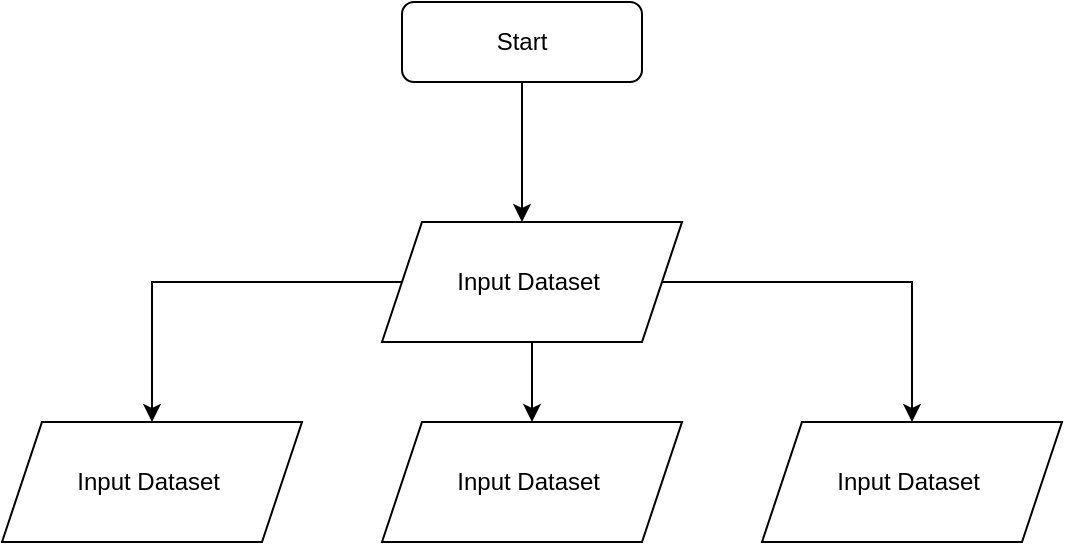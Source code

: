 <mxfile version="22.1.5" type="github">
  <diagram id="C5RBs43oDa-KdzZeNtuy" name="Page-1">
    <mxGraphModel dx="880" dy="528" grid="1" gridSize="10" guides="1" tooltips="1" connect="1" arrows="1" fold="1" page="1" pageScale="1" pageWidth="827" pageHeight="1169" math="0" shadow="0">
      <root>
        <mxCell id="WIyWlLk6GJQsqaUBKTNV-0" />
        <mxCell id="WIyWlLk6GJQsqaUBKTNV-1" parent="WIyWlLk6GJQsqaUBKTNV-0" />
        <mxCell id="NLhh5YI8XGJ1_GFsfxwZ-2" value="" style="edgeStyle=orthogonalEdgeStyle;rounded=0;orthogonalLoop=1;jettySize=auto;html=1;" edge="1" parent="WIyWlLk6GJQsqaUBKTNV-1" source="NLhh5YI8XGJ1_GFsfxwZ-0">
          <mxGeometry relative="1" as="geometry">
            <mxPoint x="430" y="130" as="targetPoint" />
          </mxGeometry>
        </mxCell>
        <mxCell id="NLhh5YI8XGJ1_GFsfxwZ-0" value="Start" style="rounded=1;whiteSpace=wrap;html=1;fontSize=12;glass=0;strokeWidth=1;shadow=0;" vertex="1" parent="WIyWlLk6GJQsqaUBKTNV-1">
          <mxGeometry x="370" y="20" width="120" height="40" as="geometry" />
        </mxCell>
        <mxCell id="NLhh5YI8XGJ1_GFsfxwZ-5" value="" style="edgeStyle=orthogonalEdgeStyle;rounded=0;orthogonalLoop=1;jettySize=auto;html=1;" edge="1" parent="WIyWlLk6GJQsqaUBKTNV-1" source="NLhh5YI8XGJ1_GFsfxwZ-3" target="NLhh5YI8XGJ1_GFsfxwZ-4">
          <mxGeometry relative="1" as="geometry" />
        </mxCell>
        <mxCell id="NLhh5YI8XGJ1_GFsfxwZ-7" value="" style="edgeStyle=orthogonalEdgeStyle;rounded=0;orthogonalLoop=1;jettySize=auto;html=1;" edge="1" parent="WIyWlLk6GJQsqaUBKTNV-1" source="NLhh5YI8XGJ1_GFsfxwZ-3" target="NLhh5YI8XGJ1_GFsfxwZ-6">
          <mxGeometry relative="1" as="geometry" />
        </mxCell>
        <mxCell id="NLhh5YI8XGJ1_GFsfxwZ-9" value="" style="edgeStyle=orthogonalEdgeStyle;rounded=0;orthogonalLoop=1;jettySize=auto;html=1;" edge="1" parent="WIyWlLk6GJQsqaUBKTNV-1" source="NLhh5YI8XGJ1_GFsfxwZ-3" target="NLhh5YI8XGJ1_GFsfxwZ-8">
          <mxGeometry relative="1" as="geometry" />
        </mxCell>
        <mxCell id="NLhh5YI8XGJ1_GFsfxwZ-3" value="Input Dataset&amp;nbsp;" style="shape=parallelogram;perimeter=parallelogramPerimeter;whiteSpace=wrap;html=1;fixedSize=1;" vertex="1" parent="WIyWlLk6GJQsqaUBKTNV-1">
          <mxGeometry x="360" y="130" width="150" height="60" as="geometry" />
        </mxCell>
        <mxCell id="NLhh5YI8XGJ1_GFsfxwZ-4" value="Input Dataset&amp;nbsp;" style="shape=parallelogram;perimeter=parallelogramPerimeter;whiteSpace=wrap;html=1;fixedSize=1;" vertex="1" parent="WIyWlLk6GJQsqaUBKTNV-1">
          <mxGeometry x="170" y="230" width="150" height="60" as="geometry" />
        </mxCell>
        <mxCell id="NLhh5YI8XGJ1_GFsfxwZ-6" value="Input Dataset&amp;nbsp;" style="shape=parallelogram;perimeter=parallelogramPerimeter;whiteSpace=wrap;html=1;fixedSize=1;" vertex="1" parent="WIyWlLk6GJQsqaUBKTNV-1">
          <mxGeometry x="550" y="230" width="150" height="60" as="geometry" />
        </mxCell>
        <mxCell id="NLhh5YI8XGJ1_GFsfxwZ-8" value="Input Dataset&amp;nbsp;" style="shape=parallelogram;perimeter=parallelogramPerimeter;whiteSpace=wrap;html=1;fixedSize=1;" vertex="1" parent="WIyWlLk6GJQsqaUBKTNV-1">
          <mxGeometry x="360" y="230" width="150" height="60" as="geometry" />
        </mxCell>
      </root>
    </mxGraphModel>
  </diagram>
</mxfile>
